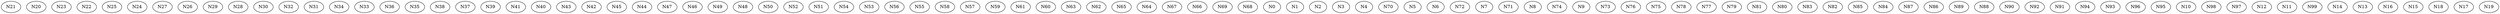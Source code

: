 Graph G {
	N21[weight=16.0];
	N20[weight=22.0];
	N23[weight=2.0];
	N22[weight=27.0];
	N25[weight=9.0];
	N24[weight=22.0];
	N27[weight=15.0];
	N26[weight=10.0];
	N29[weight=44.0];
	N28[weight=22.0];
	N30[weight=36.0];
	N32[weight=28.0];
	N31[weight=21.0];
	N34[weight=27.0];
	N33[weight=22.0];
	N36[weight=20.0];
	N35[weight=37.0];
	N38[weight=28.0];
	N37[weight=29.0];
	N39[weight=8.0];
	N41[weight=10.0];
	N40[weight=14.0];
	N43[weight=2.0];
	N42[weight=23.0];
	N45[weight=43.0];
	N44[weight=3.0];
	N47[weight=21.0];
	N46[weight=24.0];
	N49[weight=10.0];
	N48[weight=16.0];
	N50[weight=17.0];
	N52[weight=9.0];
	N51[weight=15.0];
	N54[weight=23.0];
	N53[weight=20.0];
	N56[weight=14.0];
	N55[weight=30.0];
	N58[weight=21.0];
	N57[weight=18.0];
	N59[weight=37.0];
	N61[weight=12.0];
	N60[weight=24.0];
	N63[weight=24.0];
	N62[weight=12.0];
	N65[weight=16.0];
	N64[weight=31.0];
	N67[weight=26.0];
	N66[weight=33.0];
	N69[weight=23.0];
	N68[weight=15.0];
	N0[weight=42.0];
	N1[weight=34.0];
	N2[weight=24.0];
	N3[weight=15.0];
	N4[weight=0.0];
	N70[weight=18.0];
	N5[weight=16.0];
	N6[weight=26.0];
	N72[weight=19.0];
	N7[weight=30.0];
	N71[weight=27.0];
	N8[weight=32.0];
	N74[weight=19.0];
	N9[weight=37.0];
	N73[weight=42.0];
	N76[weight=16.0];
	N75[weight=18.0];
	N78[weight=18.0];
	N77[weight=34.0];
	N79[weight=16.0];
	N81[weight=12.0];
	N80[weight=15.0];
	N83[weight=7.0];
	N82[weight=11.0];
	N85[weight=23.0];
	N84[weight=17.0];
	N87[weight=20.0];
	N86[weight=26.0];
	N89[weight=9.0];
	N88[weight=9.0];
	N90[weight=36.0];
	N92[weight=11.0];
	N91[weight=19.0];
	N94[weight=28.0];
	N93[weight=20.0];
	N96[weight=11.0];
	N95[weight=31.0];
	N10[weight=24.0];
	N98[weight=27.0];
	N97[weight=16.0];
	N12[weight=20.0];
	N11[weight=14.0];
	N99[weight=49.0];
	N14[weight=34.0];
	N13[weight=29.0];
	N16[weight=48.0];
	N15[weight=11.0];
	N18[weight=8.0];
	N17[weight=16.0];
	N19[weight=26.0];
}